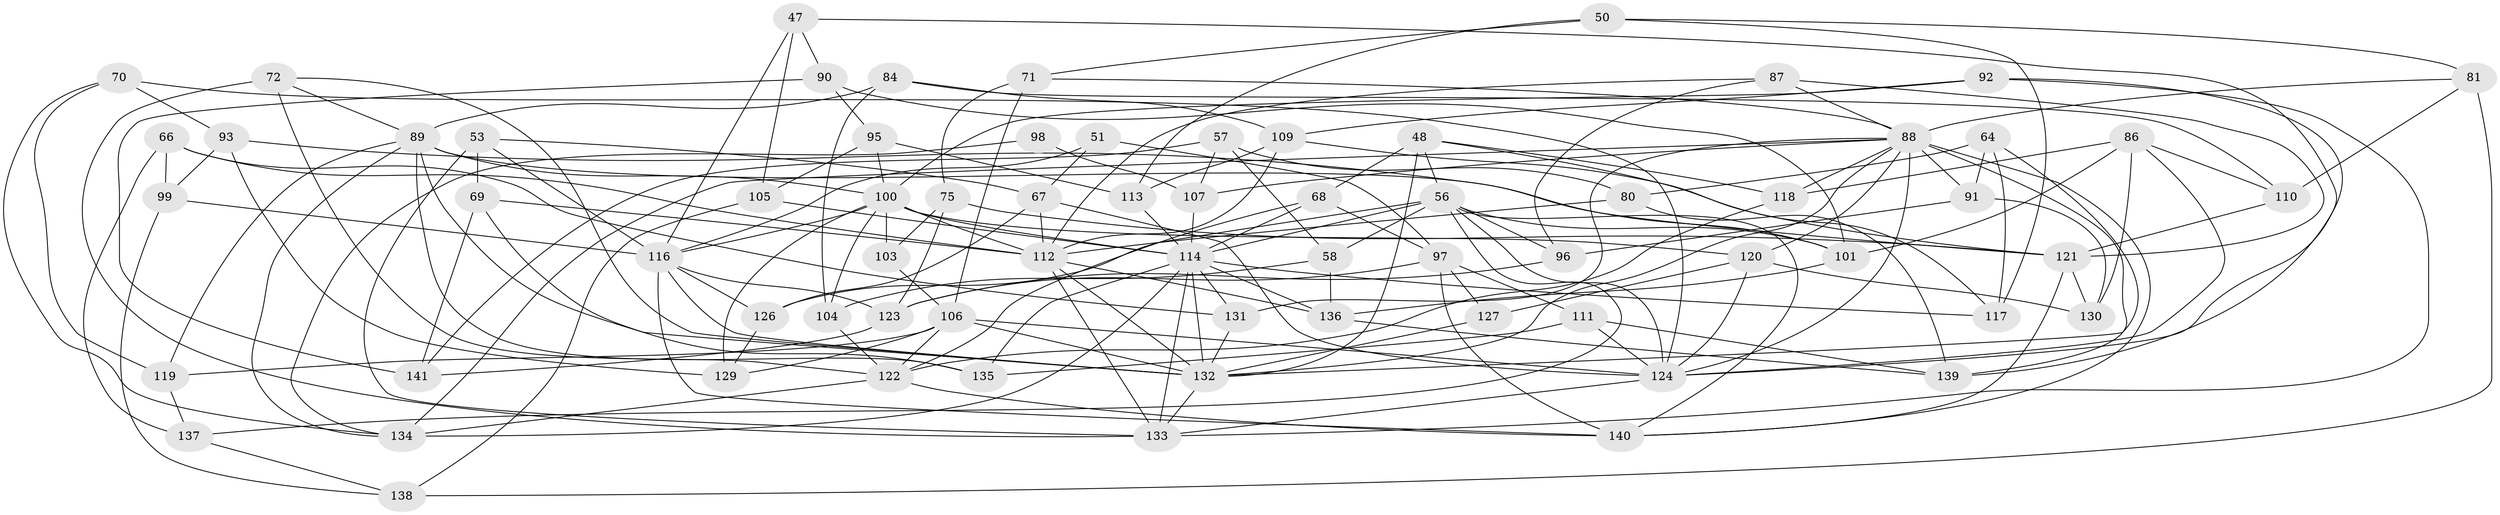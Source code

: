 // original degree distribution, {4: 1.0}
// Generated by graph-tools (version 1.1) at 2025/57/03/09/25 04:57:23]
// undirected, 70 vertices, 180 edges
graph export_dot {
graph [start="1"]
  node [color=gray90,style=filled];
  47;
  48 [super="+2+4"];
  50;
  51;
  53;
  56 [super="+6+28+21"];
  57;
  58;
  64;
  66 [super="+63"];
  67 [super="+39"];
  68;
  69;
  70;
  71;
  72 [super="+55"];
  75;
  80;
  81;
  84;
  86 [super="+7"];
  87;
  88 [super="+5+31+77+74"];
  89 [super="+3+27+16"];
  90;
  91;
  92;
  93;
  95;
  96;
  97 [super="+10+20"];
  98;
  99;
  100 [super="+29+59+78"];
  101 [super="+54"];
  103;
  104;
  105;
  106 [super="+85"];
  107 [super="+61"];
  109 [super="+94"];
  110;
  111;
  112 [super="+17+60+52"];
  113;
  114 [super="+26+41+82"];
  116 [super="+108"];
  117;
  118 [super="+40"];
  119;
  120 [super="+83"];
  121 [super="+11+49"];
  122 [super="+30+43+34"];
  123 [super="+13"];
  124 [super="+23+79"];
  126;
  127;
  129;
  130;
  131 [super="+12"];
  132 [super="+33+46+76+115"];
  133 [super="+73"];
  134 [super="+14+102"];
  135;
  136 [super="+128"];
  137;
  138;
  139 [super="+125"];
  140 [super="+15+45"];
  141;
  47 -- 105;
  47 -- 116;
  47 -- 90;
  47 -- 124;
  48 -- 68;
  48 -- 117;
  48 -- 118 [weight=2];
  48 -- 56;
  48 -- 132 [weight=3];
  50 -- 81;
  50 -- 117;
  50 -- 71;
  50 -- 113;
  51 -- 67 [weight=2];
  51 -- 97;
  51 -- 116;
  53 -- 67;
  53 -- 69;
  53 -- 133;
  53 -- 116;
  56 -- 140;
  56 -- 96;
  56 -- 137;
  56 -- 124 [weight=2];
  56 -- 58;
  56 -- 101;
  56 -- 126;
  56 -- 114;
  57 -- 58;
  57 -- 80;
  57 -- 141;
  57 -- 107;
  58 -- 104;
  58 -- 136;
  64 -- 117;
  64 -- 91;
  64 -- 80;
  64 -- 132;
  66 -- 131 [weight=2];
  66 -- 112 [weight=2];
  66 -- 137;
  66 -- 99;
  67 -- 126;
  67 -- 124;
  67 -- 112;
  68 -- 97;
  68 -- 114;
  68 -- 122;
  69 -- 135;
  69 -- 141;
  69 -- 112;
  70 -- 134;
  70 -- 124;
  70 -- 119;
  70 -- 93;
  71 -- 106;
  71 -- 75;
  71 -- 88;
  72 -- 89;
  72 -- 133 [weight=2];
  72 -- 122 [weight=2];
  72 -- 132;
  75 -- 103;
  75 -- 121;
  75 -- 123;
  80 -- 139;
  80 -- 112;
  81 -- 110;
  81 -- 138;
  81 -- 88;
  84 -- 104;
  84 -- 110;
  84 -- 89;
  84 -- 109;
  86 -- 130;
  86 -- 118 [weight=2];
  86 -- 110;
  86 -- 101;
  86 -- 124;
  87 -- 96;
  87 -- 88;
  87 -- 121;
  87 -- 112;
  88 -- 120;
  88 -- 91;
  88 -- 131;
  88 -- 107;
  88 -- 140;
  88 -- 118;
  88 -- 139 [weight=2];
  88 -- 124;
  88 -- 134;
  88 -- 132;
  89 -- 135;
  89 -- 132;
  89 -- 101 [weight=2];
  89 -- 134;
  89 -- 119;
  89 -- 100 [weight=2];
  90 -- 95;
  90 -- 141;
  90 -- 101;
  91 -- 96;
  91 -- 130;
  92 -- 139;
  92 -- 133;
  92 -- 100;
  92 -- 109;
  93 -- 99;
  93 -- 129;
  93 -- 121;
  95 -- 105;
  95 -- 113;
  95 -- 100;
  96 -- 123;
  97 -- 111;
  97 -- 123 [weight=2];
  97 -- 127;
  97 -- 140 [weight=2];
  98 -- 134 [weight=2];
  98 -- 107 [weight=2];
  99 -- 138;
  99 -- 116;
  100 -- 112 [weight=2];
  100 -- 120;
  100 -- 103;
  100 -- 104;
  100 -- 129;
  100 -- 114;
  100 -- 116;
  101 -- 136;
  103 -- 106 [weight=2];
  104 -- 122;
  105 -- 138;
  105 -- 114;
  106 -- 129;
  106 -- 132 [weight=2];
  106 -- 119;
  106 -- 122 [weight=2];
  106 -- 124;
  107 -- 114 [weight=2];
  109 -- 113;
  109 -- 112 [weight=2];
  109 -- 121;
  110 -- 121;
  111 -- 135;
  111 -- 139;
  111 -- 124;
  112 -- 133;
  112 -- 132;
  112 -- 136 [weight=2];
  113 -- 114;
  114 -- 131 [weight=2];
  114 -- 117;
  114 -- 133 [weight=2];
  114 -- 135;
  114 -- 134;
  114 -- 132;
  114 -- 136;
  116 -- 132 [weight=2];
  116 -- 140;
  116 -- 123;
  116 -- 126;
  118 -- 122;
  119 -- 137;
  120 -- 130;
  120 -- 127 [weight=2];
  120 -- 124;
  121 -- 140 [weight=2];
  121 -- 130;
  122 -- 140;
  122 -- 134 [weight=2];
  123 -- 141;
  124 -- 133 [weight=2];
  126 -- 129;
  127 -- 132;
  131 -- 132;
  132 -- 133;
  136 -- 139;
  137 -- 138;
}
